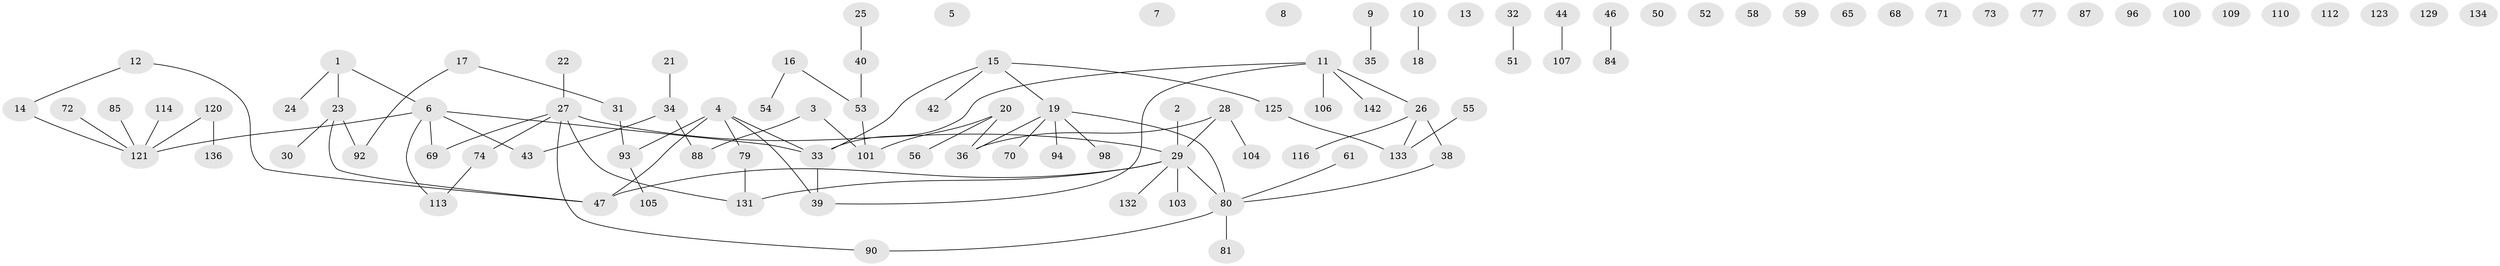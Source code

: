 // Generated by graph-tools (version 1.1) at 2025/23/03/03/25 07:23:25]
// undirected, 100 vertices, 87 edges
graph export_dot {
graph [start="1"]
  node [color=gray90,style=filled];
  1 [super="+140"];
  2;
  3 [super="+127"];
  4 [super="+95"];
  5;
  6 [super="+108"];
  7 [super="+78"];
  8;
  9 [super="+75"];
  10;
  11 [super="+118"];
  12;
  13 [super="+62"];
  14 [super="+49"];
  15 [super="+60"];
  16;
  17 [super="+66"];
  18 [super="+89"];
  19 [super="+86"];
  20 [super="+139"];
  21;
  22;
  23 [super="+138"];
  24 [super="+45"];
  25;
  26 [super="+37"];
  27 [super="+91"];
  28 [super="+41"];
  29 [super="+115"];
  30;
  31 [super="+48"];
  32;
  33 [super="+63"];
  34 [super="+64"];
  35 [super="+117"];
  36 [super="+67"];
  38;
  39;
  40 [super="+76"];
  42;
  43;
  44 [super="+83"];
  46;
  47 [super="+122"];
  50;
  51;
  52;
  53 [super="+111"];
  54;
  55 [super="+57"];
  56;
  58;
  59;
  61;
  65;
  68;
  69 [super="+82"];
  70;
  71;
  72 [super="+137"];
  73;
  74 [super="+102"];
  77;
  79 [super="+99"];
  80 [super="+126"];
  81;
  84;
  85;
  87;
  88;
  90 [super="+97"];
  92;
  93;
  94;
  96;
  98 [super="+141"];
  100;
  101 [super="+130"];
  103 [super="+143"];
  104 [super="+119"];
  105;
  106 [super="+128"];
  107;
  109;
  110;
  112;
  113 [super="+124"];
  114;
  116;
  120;
  121 [super="+135"];
  123;
  125;
  129;
  131 [super="+144"];
  132;
  133;
  134;
  136;
  142;
  1 -- 6;
  1 -- 23;
  1 -- 24;
  2 -- 29;
  3 -- 88;
  3 -- 101;
  4 -- 33;
  4 -- 39;
  4 -- 93;
  4 -- 79;
  4 -- 47;
  6 -- 121;
  6 -- 33;
  6 -- 43;
  6 -- 69;
  6 -- 113;
  9 -- 35;
  10 -- 18;
  11 -- 33;
  11 -- 39;
  11 -- 26;
  11 -- 142;
  11 -- 106;
  12 -- 14;
  12 -- 47;
  14 -- 121;
  15 -- 42;
  15 -- 125;
  15 -- 33;
  15 -- 19;
  16 -- 54;
  16 -- 53;
  17 -- 92;
  17 -- 31;
  19 -- 98;
  19 -- 36;
  19 -- 80;
  19 -- 70;
  19 -- 94;
  20 -- 56;
  20 -- 36;
  20 -- 101;
  21 -- 34;
  22 -- 27;
  23 -- 92;
  23 -- 30;
  23 -- 47;
  25 -- 40;
  26 -- 116;
  26 -- 133;
  26 -- 38;
  27 -- 29;
  27 -- 90;
  27 -- 74;
  27 -- 131;
  27 -- 69;
  28 -- 29;
  28 -- 104;
  28 -- 36;
  29 -- 80;
  29 -- 132;
  29 -- 103;
  29 -- 131;
  29 -- 47;
  31 -- 93;
  32 -- 51;
  33 -- 39;
  34 -- 43;
  34 -- 88;
  38 -- 80;
  40 -- 53;
  44 -- 107;
  46 -- 84;
  53 -- 101;
  55 -- 133;
  61 -- 80;
  72 -- 121;
  74 -- 113;
  79 -- 131;
  80 -- 81;
  80 -- 90;
  85 -- 121;
  93 -- 105;
  114 -- 121;
  120 -- 121;
  120 -- 136;
  125 -- 133;
}
